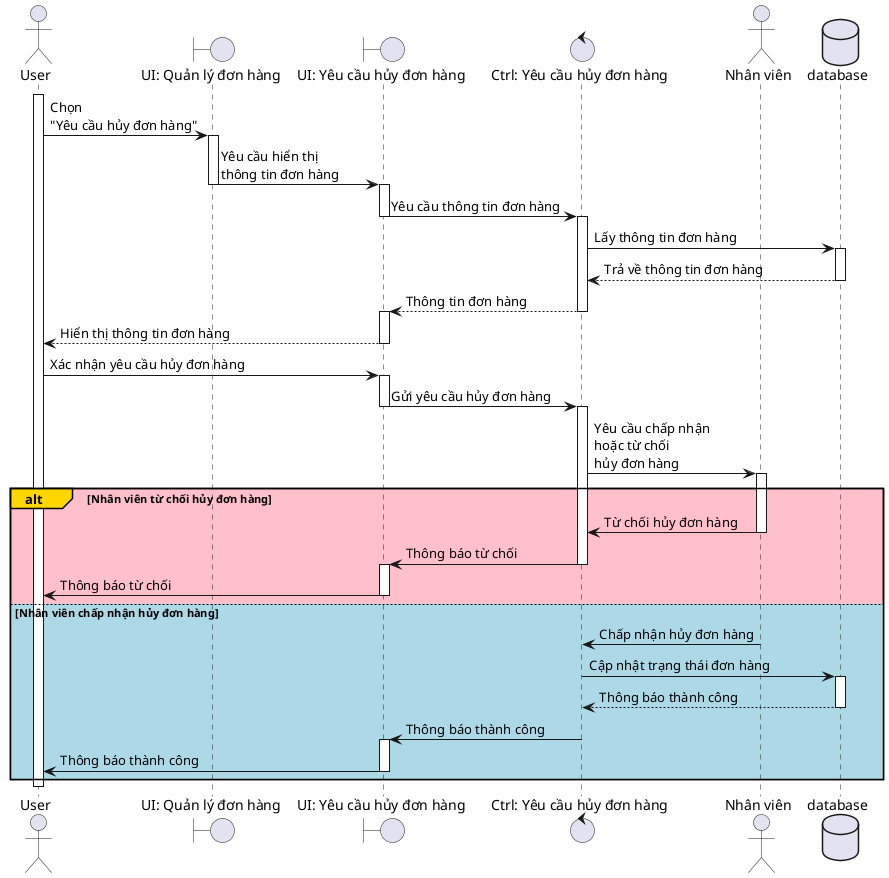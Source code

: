 @startuml SequenceCancelOrder
actor User as user
boundary "UI: Quản lý đơn hàng" as ui_manageOrder
boundary "UI: Yêu cầu hủy đơn hàng" as ui_cancelOrder
control "Ctrl: Yêu cầu hủy đơn hàng" as ctrl_cancelOrder
actor "Nhân viên" as staff
database database

activate user
user -> ui_manageOrder: Chọn \n"Yêu cầu hủy đơn hàng"

activate ui_manageOrder
ui_manageOrder -> ui_cancelOrder: Yêu cầu hiển thị\nthông tin đơn hàng
deactivate ui_manageOrder

activate ui_cancelOrder
ui_cancelOrder -> ctrl_cancelOrder: Yêu cầu thông tin đơn hàng
deactivate ui_cancelOrder
activate ctrl_cancelOrder

ctrl_cancelOrder -> database: Lấy thông tin đơn hàng
activate database
database --> ctrl_cancelOrder: Trả về thông tin đơn hàng
deactivate database

ctrl_cancelOrder --> ui_cancelOrder: Thông tin đơn hàng
deactivate ctrl_cancelOrder
activate ui_cancelOrder
ui_cancelOrder --> user: Hiển thị thông tin đơn hàng
deactivate ui_cancelOrder

user -> ui_cancelOrder: Xác nhận yêu cầu hủy đơn hàng
activate ui_cancelOrder
ui_cancelOrder -> ctrl_cancelOrder: Gửi yêu cầu hủy đơn hàng
deactivate ui_cancelOrder
activate ctrl_cancelOrder

ctrl_cancelOrder -> staff: Yêu cầu chấp nhận \nhoặc từ chối\nhủy đơn hàng
activate staff

alt#Gold #Pink Nhân viên từ chối hủy đơn hàng
    staff -> ctrl_cancelOrder: Từ chối hủy đơn hàng
    deactivate staff
    ctrl_cancelOrder -> ui_cancelOrder: Thông báo từ chối
    deactivate ctrl_cancelOrder
    activate ui_cancelOrder
    ui_cancelOrder -> user: Thông báo từ chối
    deactivate ui_cancelOrder
else #LightBlue Nhân viên chấp nhận hủy đơn hàng
    staff -> ctrl_cancelOrder: Chấp nhận hủy đơn hàng
    deactivate staff
    ctrl_cancelOrder -> database: Cập nhật trạng thái đơn hàng
    activate database
    database --> ctrl_cancelOrder: Thông báo thành công
    deactivate database
    ctrl_cancelOrder -> ui_cancelOrder: Thông báo thành công
    deactivate ctrl_cancelOrder
    activate ui_cancelOrder
    ui_cancelOrder -> user: Thông báo thành công
    deactivate ui_cancelOrder
end

deactivate user

@enduml